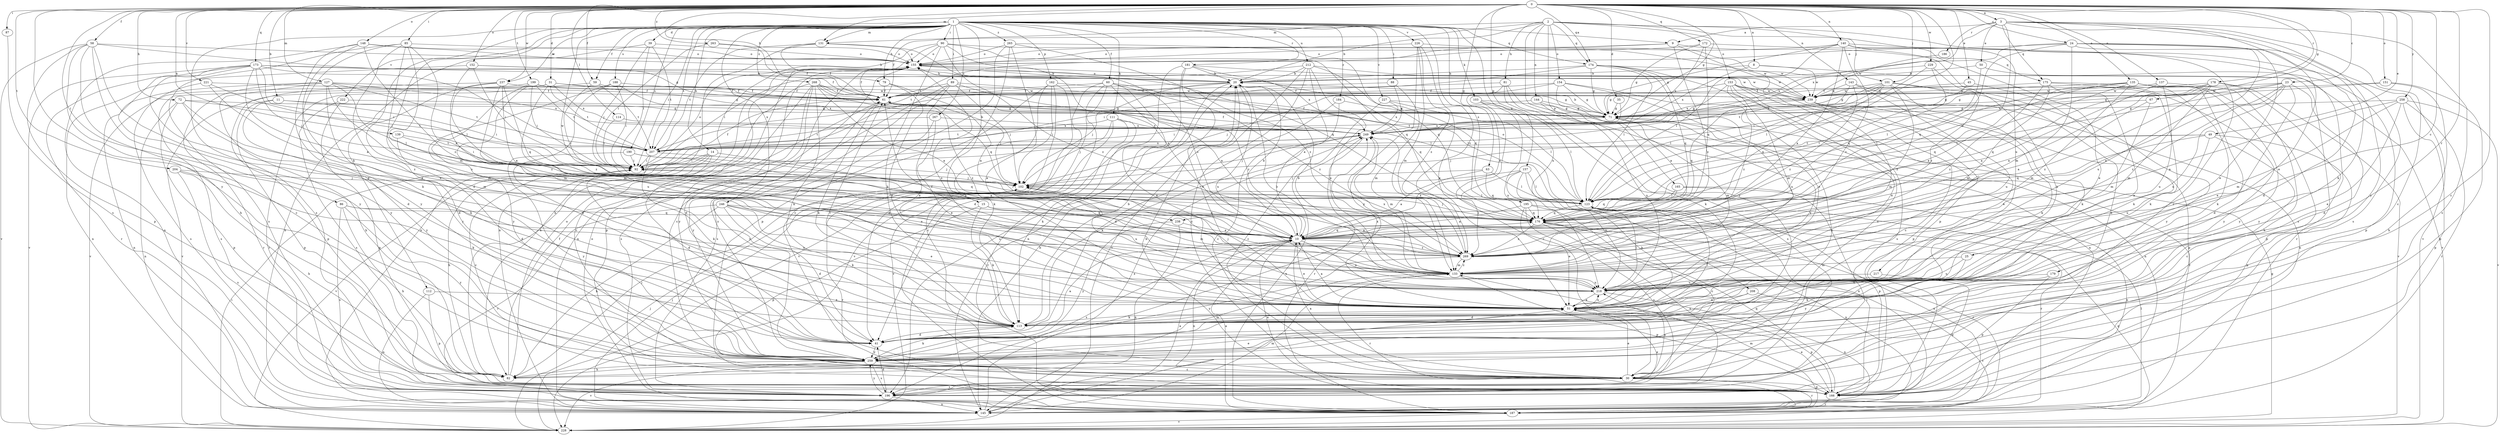 strict digraph  {
0;
1;
2;
3;
8;
9;
10;
11;
14;
15;
20;
23;
24;
25;
30;
31;
35;
39;
41;
45;
49;
50;
51;
58;
59;
60;
61;
63;
67;
71;
72;
79;
81;
82;
85;
86;
87;
88;
89;
90;
92;
101;
102;
103;
111;
112;
113;
114;
123;
127;
131;
133;
135;
137;
139;
140;
143;
144;
145;
148;
151;
152;
153;
154;
155;
157;
162;
165;
166;
172;
173;
174;
175;
176;
178;
179;
181;
184;
186;
187;
188;
190;
195;
196;
199;
204;
207;
208;
212;
217;
218;
221;
222;
226;
227;
228;
229;
237;
238;
239;
246;
249;
258;
259;
263;
265;
267;
268;
269;
0 -> 3  [label=a];
0 -> 8  [label=a];
0 -> 11  [label=b];
0 -> 23  [label=c];
0 -> 24  [label=c];
0 -> 25  [label=c];
0 -> 30  [label=c];
0 -> 31  [label=d];
0 -> 35  [label=d];
0 -> 45  [label=e];
0 -> 49  [label=e];
0 -> 58  [label=f];
0 -> 59  [label=f];
0 -> 63  [label=g];
0 -> 67  [label=g];
0 -> 71  [label=g];
0 -> 72  [label=h];
0 -> 79  [label=h];
0 -> 85  [label=i];
0 -> 86  [label=i];
0 -> 87  [label=i];
0 -> 101  [label=j];
0 -> 114  [label=l];
0 -> 123  [label=l];
0 -> 127  [label=m];
0 -> 131  [label=m];
0 -> 135  [label=n];
0 -> 137  [label=n];
0 -> 139  [label=n];
0 -> 140  [label=n];
0 -> 143  [label=n];
0 -> 148  [label=o];
0 -> 151  [label=o];
0 -> 152  [label=o];
0 -> 157  [label=p];
0 -> 172  [label=q];
0 -> 173  [label=q];
0 -> 174  [label=q];
0 -> 178  [label=r];
0 -> 179  [label=r];
0 -> 199  [label=t];
0 -> 204  [label=t];
0 -> 221  [label=v];
0 -> 229  [label=w];
0 -> 237  [label=w];
0 -> 258  [label=y];
0 -> 259  [label=y];
0 -> 263  [label=z];
1 -> 9  [label=a];
1 -> 14  [label=b];
1 -> 15  [label=b];
1 -> 39  [label=d];
1 -> 41  [label=d];
1 -> 59  [label=f];
1 -> 60  [label=f];
1 -> 79  [label=h];
1 -> 88  [label=i];
1 -> 89  [label=i];
1 -> 90  [label=i];
1 -> 92  [label=i];
1 -> 103  [label=k];
1 -> 111  [label=k];
1 -> 112  [label=k];
1 -> 131  [label=m];
1 -> 162  [label=p];
1 -> 174  [label=q];
1 -> 181  [label=r];
1 -> 184  [label=r];
1 -> 188  [label=s];
1 -> 190  [label=s];
1 -> 195  [label=s];
1 -> 196  [label=s];
1 -> 207  [label=t];
1 -> 208  [label=u];
1 -> 212  [label=u];
1 -> 222  [label=v];
1 -> 226  [label=v];
1 -> 227  [label=v];
1 -> 237  [label=w];
1 -> 238  [label=w];
1 -> 246  [label=x];
1 -> 265  [label=z];
1 -> 267  [label=z];
1 -> 268  [label=z];
1 -> 269  [label=z];
2 -> 20  [label=b];
2 -> 30  [label=c];
2 -> 61  [label=f];
2 -> 81  [label=h];
2 -> 101  [label=j];
2 -> 131  [label=m];
2 -> 144  [label=n];
2 -> 153  [label=o];
2 -> 154  [label=o];
2 -> 165  [label=p];
2 -> 174  [label=q];
2 -> 217  [label=u];
2 -> 259  [label=y];
3 -> 9  [label=a];
3 -> 30  [label=c];
3 -> 50  [label=e];
3 -> 51  [label=e];
3 -> 113  [label=k];
3 -> 175  [label=q];
3 -> 186  [label=r];
3 -> 196  [label=s];
3 -> 238  [label=w];
3 -> 249  [label=x];
3 -> 259  [label=y];
8 -> 20  [label=b];
8 -> 228  [label=v];
8 -> 239  [label=w];
8 -> 249  [label=x];
9 -> 155  [label=o];
9 -> 166  [label=p];
9 -> 175  [label=q];
9 -> 207  [label=t];
9 -> 269  [label=z];
10 -> 20  [label=b];
10 -> 51  [label=e];
10 -> 145  [label=n];
10 -> 155  [label=o];
10 -> 176  [label=q];
10 -> 196  [label=s];
10 -> 218  [label=u];
10 -> 269  [label=z];
11 -> 71  [label=g];
11 -> 92  [label=i];
11 -> 166  [label=p];
11 -> 259  [label=y];
14 -> 10  [label=a];
14 -> 30  [label=c];
14 -> 41  [label=d];
14 -> 82  [label=h];
14 -> 92  [label=i];
14 -> 228  [label=v];
15 -> 113  [label=k];
15 -> 133  [label=m];
15 -> 166  [label=p];
15 -> 176  [label=q];
20 -> 61  [label=f];
20 -> 92  [label=i];
20 -> 102  [label=j];
20 -> 155  [label=o];
20 -> 196  [label=s];
20 -> 218  [label=u];
23 -> 10  [label=a];
23 -> 41  [label=d];
23 -> 51  [label=e];
23 -> 61  [label=f];
23 -> 71  [label=g];
23 -> 123  [label=l];
23 -> 218  [label=u];
23 -> 269  [label=z];
24 -> 41  [label=d];
24 -> 51  [label=e];
24 -> 133  [label=m];
24 -> 155  [label=o];
24 -> 176  [label=q];
24 -> 218  [label=u];
24 -> 228  [label=v];
24 -> 249  [label=x];
25 -> 133  [label=m];
25 -> 218  [label=u];
25 -> 259  [label=y];
30 -> 10  [label=a];
30 -> 51  [label=e];
30 -> 166  [label=p];
30 -> 187  [label=r];
30 -> 196  [label=s];
30 -> 218  [label=u];
31 -> 61  [label=f];
31 -> 71  [label=g];
31 -> 166  [label=p];
31 -> 196  [label=s];
31 -> 207  [label=t];
31 -> 249  [label=x];
31 -> 269  [label=z];
35 -> 71  [label=g];
35 -> 207  [label=t];
39 -> 92  [label=i];
39 -> 102  [label=j];
39 -> 145  [label=n];
39 -> 155  [label=o];
39 -> 207  [label=t];
41 -> 10  [label=a];
41 -> 259  [label=y];
45 -> 113  [label=k];
45 -> 123  [label=l];
45 -> 239  [label=w];
49 -> 30  [label=c];
49 -> 102  [label=j];
49 -> 166  [label=p];
49 -> 176  [label=q];
49 -> 207  [label=t];
49 -> 218  [label=u];
50 -> 20  [label=b];
50 -> 123  [label=l];
50 -> 166  [label=p];
51 -> 10  [label=a];
51 -> 113  [label=k];
51 -> 166  [label=p];
51 -> 218  [label=u];
51 -> 249  [label=x];
58 -> 30  [label=c];
58 -> 51  [label=e];
58 -> 71  [label=g];
58 -> 82  [label=h];
58 -> 155  [label=o];
58 -> 166  [label=p];
58 -> 228  [label=v];
58 -> 259  [label=y];
59 -> 123  [label=l];
59 -> 187  [label=r];
59 -> 207  [label=t];
59 -> 239  [label=w];
60 -> 10  [label=a];
60 -> 41  [label=d];
60 -> 51  [label=e];
60 -> 61  [label=f];
60 -> 176  [label=q];
60 -> 187  [label=r];
60 -> 228  [label=v];
60 -> 269  [label=z];
61 -> 71  [label=g];
61 -> 102  [label=j];
61 -> 113  [label=k];
61 -> 259  [label=y];
61 -> 269  [label=z];
63 -> 10  [label=a];
63 -> 102  [label=j];
63 -> 123  [label=l];
63 -> 176  [label=q];
67 -> 10  [label=a];
67 -> 71  [label=g];
67 -> 133  [label=m];
71 -> 20  [label=b];
71 -> 51  [label=e];
71 -> 61  [label=f];
71 -> 133  [label=m];
71 -> 187  [label=r];
71 -> 249  [label=x];
72 -> 71  [label=g];
72 -> 113  [label=k];
72 -> 133  [label=m];
72 -> 145  [label=n];
72 -> 166  [label=p];
72 -> 207  [label=t];
79 -> 10  [label=a];
79 -> 51  [label=e];
79 -> 61  [label=f];
81 -> 10  [label=a];
81 -> 61  [label=f];
81 -> 113  [label=k];
81 -> 145  [label=n];
81 -> 196  [label=s];
82 -> 51  [label=e];
82 -> 61  [label=f];
82 -> 102  [label=j];
82 -> 155  [label=o];
85 -> 10  [label=a];
85 -> 51  [label=e];
85 -> 113  [label=k];
85 -> 133  [label=m];
85 -> 155  [label=o];
85 -> 196  [label=s];
85 -> 218  [label=u];
86 -> 82  [label=h];
86 -> 176  [label=q];
86 -> 196  [label=s];
86 -> 218  [label=u];
86 -> 259  [label=y];
87 -> 196  [label=s];
88 -> 61  [label=f];
88 -> 133  [label=m];
88 -> 249  [label=x];
89 -> 51  [label=e];
89 -> 61  [label=f];
89 -> 102  [label=j];
89 -> 123  [label=l];
89 -> 196  [label=s];
89 -> 259  [label=y];
89 -> 269  [label=z];
90 -> 10  [label=a];
90 -> 82  [label=h];
90 -> 113  [label=k];
90 -> 145  [label=n];
90 -> 155  [label=o];
90 -> 176  [label=q];
90 -> 239  [label=w];
90 -> 269  [label=z];
92 -> 61  [label=f];
92 -> 102  [label=j];
92 -> 155  [label=o];
101 -> 41  [label=d];
101 -> 71  [label=g];
101 -> 113  [label=k];
101 -> 123  [label=l];
101 -> 176  [label=q];
101 -> 239  [label=w];
101 -> 249  [label=x];
101 -> 259  [label=y];
101 -> 269  [label=z];
102 -> 123  [label=l];
102 -> 187  [label=r];
102 -> 218  [label=u];
103 -> 30  [label=c];
103 -> 71  [label=g];
103 -> 123  [label=l];
103 -> 218  [label=u];
111 -> 102  [label=j];
111 -> 113  [label=k];
111 -> 187  [label=r];
111 -> 207  [label=t];
111 -> 228  [label=v];
111 -> 249  [label=x];
112 -> 51  [label=e];
112 -> 145  [label=n];
112 -> 166  [label=p];
113 -> 20  [label=b];
113 -> 41  [label=d];
113 -> 61  [label=f];
113 -> 92  [label=i];
113 -> 123  [label=l];
114 -> 92  [label=i];
114 -> 249  [label=x];
123 -> 92  [label=i];
123 -> 145  [label=n];
123 -> 155  [label=o];
123 -> 176  [label=q];
127 -> 61  [label=f];
127 -> 82  [label=h];
127 -> 123  [label=l];
127 -> 133  [label=m];
127 -> 145  [label=n];
127 -> 187  [label=r];
127 -> 207  [label=t];
127 -> 249  [label=x];
127 -> 259  [label=y];
131 -> 61  [label=f];
131 -> 145  [label=n];
131 -> 155  [label=o];
131 -> 176  [label=q];
131 -> 207  [label=t];
133 -> 20  [label=b];
133 -> 61  [label=f];
133 -> 166  [label=p];
133 -> 187  [label=r];
133 -> 218  [label=u];
133 -> 249  [label=x];
133 -> 269  [label=z];
135 -> 10  [label=a];
135 -> 41  [label=d];
135 -> 71  [label=g];
135 -> 113  [label=k];
135 -> 123  [label=l];
135 -> 133  [label=m];
135 -> 166  [label=p];
135 -> 176  [label=q];
135 -> 239  [label=w];
135 -> 259  [label=y];
137 -> 10  [label=a];
137 -> 71  [label=g];
137 -> 82  [label=h];
137 -> 218  [label=u];
137 -> 239  [label=w];
139 -> 41  [label=d];
139 -> 92  [label=i];
139 -> 207  [label=t];
140 -> 10  [label=a];
140 -> 51  [label=e];
140 -> 71  [label=g];
140 -> 113  [label=k];
140 -> 123  [label=l];
140 -> 155  [label=o];
140 -> 196  [label=s];
140 -> 269  [label=z];
143 -> 145  [label=n];
143 -> 207  [label=t];
143 -> 218  [label=u];
143 -> 239  [label=w];
143 -> 269  [label=z];
144 -> 71  [label=g];
144 -> 92  [label=i];
144 -> 145  [label=n];
144 -> 218  [label=u];
145 -> 10  [label=a];
145 -> 20  [label=b];
145 -> 102  [label=j];
145 -> 133  [label=m];
145 -> 249  [label=x];
148 -> 20  [label=b];
148 -> 51  [label=e];
148 -> 145  [label=n];
148 -> 155  [label=o];
148 -> 259  [label=y];
148 -> 269  [label=z];
151 -> 82  [label=h];
151 -> 166  [label=p];
151 -> 239  [label=w];
151 -> 249  [label=x];
152 -> 20  [label=b];
152 -> 61  [label=f];
152 -> 92  [label=i];
152 -> 123  [label=l];
152 -> 145  [label=n];
153 -> 30  [label=c];
153 -> 51  [label=e];
153 -> 71  [label=g];
153 -> 133  [label=m];
153 -> 166  [label=p];
153 -> 196  [label=s];
153 -> 239  [label=w];
153 -> 249  [label=x];
153 -> 269  [label=z];
154 -> 10  [label=a];
154 -> 30  [label=c];
154 -> 61  [label=f];
154 -> 71  [label=g];
154 -> 102  [label=j];
154 -> 218  [label=u];
155 -> 20  [label=b];
155 -> 30  [label=c];
155 -> 61  [label=f];
155 -> 145  [label=n];
155 -> 166  [label=p];
157 -> 102  [label=j];
157 -> 113  [label=k];
157 -> 123  [label=l];
157 -> 145  [label=n];
157 -> 218  [label=u];
157 -> 269  [label=z];
162 -> 30  [label=c];
162 -> 102  [label=j];
162 -> 113  [label=k];
162 -> 196  [label=s];
162 -> 228  [label=v];
162 -> 239  [label=w];
165 -> 123  [label=l];
165 -> 145  [label=n];
165 -> 166  [label=p];
165 -> 176  [label=q];
166 -> 10  [label=a];
166 -> 20  [label=b];
166 -> 51  [label=e];
166 -> 123  [label=l];
166 -> 176  [label=q];
166 -> 187  [label=r];
172 -> 71  [label=g];
172 -> 155  [label=o];
172 -> 176  [label=q];
172 -> 196  [label=s];
172 -> 249  [label=x];
173 -> 10  [label=a];
173 -> 20  [label=b];
173 -> 41  [label=d];
173 -> 92  [label=i];
173 -> 102  [label=j];
173 -> 187  [label=r];
173 -> 207  [label=t];
173 -> 228  [label=v];
173 -> 239  [label=w];
173 -> 259  [label=y];
174 -> 20  [label=b];
174 -> 30  [label=c];
174 -> 51  [label=e];
174 -> 71  [label=g];
174 -> 92  [label=i];
174 -> 123  [label=l];
174 -> 176  [label=q];
174 -> 187  [label=r];
175 -> 51  [label=e];
175 -> 61  [label=f];
175 -> 113  [label=k];
175 -> 133  [label=m];
175 -> 259  [label=y];
175 -> 269  [label=z];
176 -> 10  [label=a];
176 -> 102  [label=j];
176 -> 145  [label=n];
176 -> 187  [label=r];
176 -> 196  [label=s];
176 -> 269  [label=z];
178 -> 10  [label=a];
178 -> 92  [label=i];
178 -> 133  [label=m];
178 -> 176  [label=q];
178 -> 228  [label=v];
178 -> 239  [label=w];
178 -> 259  [label=y];
178 -> 269  [label=z];
179 -> 113  [label=k];
179 -> 166  [label=p];
179 -> 218  [label=u];
181 -> 20  [label=b];
181 -> 41  [label=d];
181 -> 51  [label=e];
181 -> 145  [label=n];
181 -> 239  [label=w];
181 -> 249  [label=x];
184 -> 30  [label=c];
184 -> 41  [label=d];
184 -> 71  [label=g];
186 -> 239  [label=w];
187 -> 10  [label=a];
187 -> 123  [label=l];
187 -> 133  [label=m];
187 -> 155  [label=o];
187 -> 228  [label=v];
187 -> 249  [label=x];
188 -> 41  [label=d];
188 -> 61  [label=f];
188 -> 92  [label=i];
188 -> 249  [label=x];
188 -> 259  [label=y];
190 -> 10  [label=a];
190 -> 92  [label=i];
190 -> 176  [label=q];
190 -> 259  [label=y];
195 -> 10  [label=a];
195 -> 30  [label=c];
195 -> 51  [label=e];
195 -> 176  [label=q];
195 -> 187  [label=r];
195 -> 196  [label=s];
196 -> 41  [label=d];
196 -> 51  [label=e];
196 -> 145  [label=n];
196 -> 259  [label=y];
199 -> 61  [label=f];
199 -> 92  [label=i];
199 -> 133  [label=m];
199 -> 207  [label=t];
199 -> 228  [label=v];
199 -> 239  [label=w];
199 -> 269  [label=z];
204 -> 82  [label=h];
204 -> 102  [label=j];
204 -> 113  [label=k];
204 -> 196  [label=s];
207 -> 92  [label=i];
207 -> 102  [label=j];
207 -> 113  [label=k];
207 -> 249  [label=x];
208 -> 41  [label=d];
208 -> 51  [label=e];
208 -> 228  [label=v];
212 -> 10  [label=a];
212 -> 20  [label=b];
212 -> 30  [label=c];
212 -> 92  [label=i];
212 -> 176  [label=q];
212 -> 218  [label=u];
212 -> 228  [label=v];
212 -> 239  [label=w];
217 -> 166  [label=p];
217 -> 218  [label=u];
218 -> 20  [label=b];
218 -> 51  [label=e];
218 -> 102  [label=j];
218 -> 123  [label=l];
218 -> 145  [label=n];
218 -> 155  [label=o];
221 -> 61  [label=f];
221 -> 92  [label=i];
221 -> 196  [label=s];
221 -> 269  [label=z];
222 -> 71  [label=g];
222 -> 166  [label=p];
222 -> 196  [label=s];
226 -> 51  [label=e];
226 -> 133  [label=m];
226 -> 155  [label=o];
226 -> 239  [label=w];
226 -> 259  [label=y];
226 -> 269  [label=z];
227 -> 30  [label=c];
227 -> 71  [label=g];
227 -> 123  [label=l];
227 -> 249  [label=x];
228 -> 71  [label=g];
228 -> 92  [label=i];
228 -> 102  [label=j];
228 -> 176  [label=q];
229 -> 20  [label=b];
229 -> 123  [label=l];
229 -> 176  [label=q];
229 -> 269  [label=z];
237 -> 10  [label=a];
237 -> 41  [label=d];
237 -> 61  [label=f];
237 -> 133  [label=m];
237 -> 176  [label=q];
237 -> 218  [label=u];
237 -> 228  [label=v];
238 -> 10  [label=a];
238 -> 145  [label=n];
238 -> 259  [label=y];
239 -> 51  [label=e];
239 -> 71  [label=g];
239 -> 113  [label=k];
239 -> 133  [label=m];
239 -> 166  [label=p];
239 -> 176  [label=q];
246 -> 10  [label=a];
246 -> 41  [label=d];
246 -> 51  [label=e];
246 -> 82  [label=h];
246 -> 113  [label=k];
246 -> 176  [label=q];
246 -> 187  [label=r];
249 -> 61  [label=f];
249 -> 102  [label=j];
249 -> 113  [label=k];
249 -> 133  [label=m];
249 -> 187  [label=r];
249 -> 207  [label=t];
258 -> 10  [label=a];
258 -> 51  [label=e];
258 -> 71  [label=g];
258 -> 133  [label=m];
258 -> 166  [label=p];
258 -> 187  [label=r];
258 -> 228  [label=v];
259 -> 30  [label=c];
259 -> 82  [label=h];
259 -> 113  [label=k];
259 -> 133  [label=m];
259 -> 196  [label=s];
259 -> 228  [label=v];
263 -> 61  [label=f];
263 -> 92  [label=i];
263 -> 155  [label=o];
265 -> 30  [label=c];
265 -> 51  [label=e];
265 -> 155  [label=o];
265 -> 166  [label=p];
265 -> 176  [label=q];
265 -> 269  [label=z];
267 -> 51  [label=e];
267 -> 207  [label=t];
267 -> 249  [label=x];
267 -> 259  [label=y];
268 -> 10  [label=a];
268 -> 30  [label=c];
268 -> 41  [label=d];
268 -> 61  [label=f];
268 -> 71  [label=g];
268 -> 82  [label=h];
268 -> 113  [label=k];
268 -> 123  [label=l];
268 -> 176  [label=q];
268 -> 259  [label=y];
269 -> 133  [label=m];
269 -> 249  [label=x];
269 -> 259  [label=y];
}

